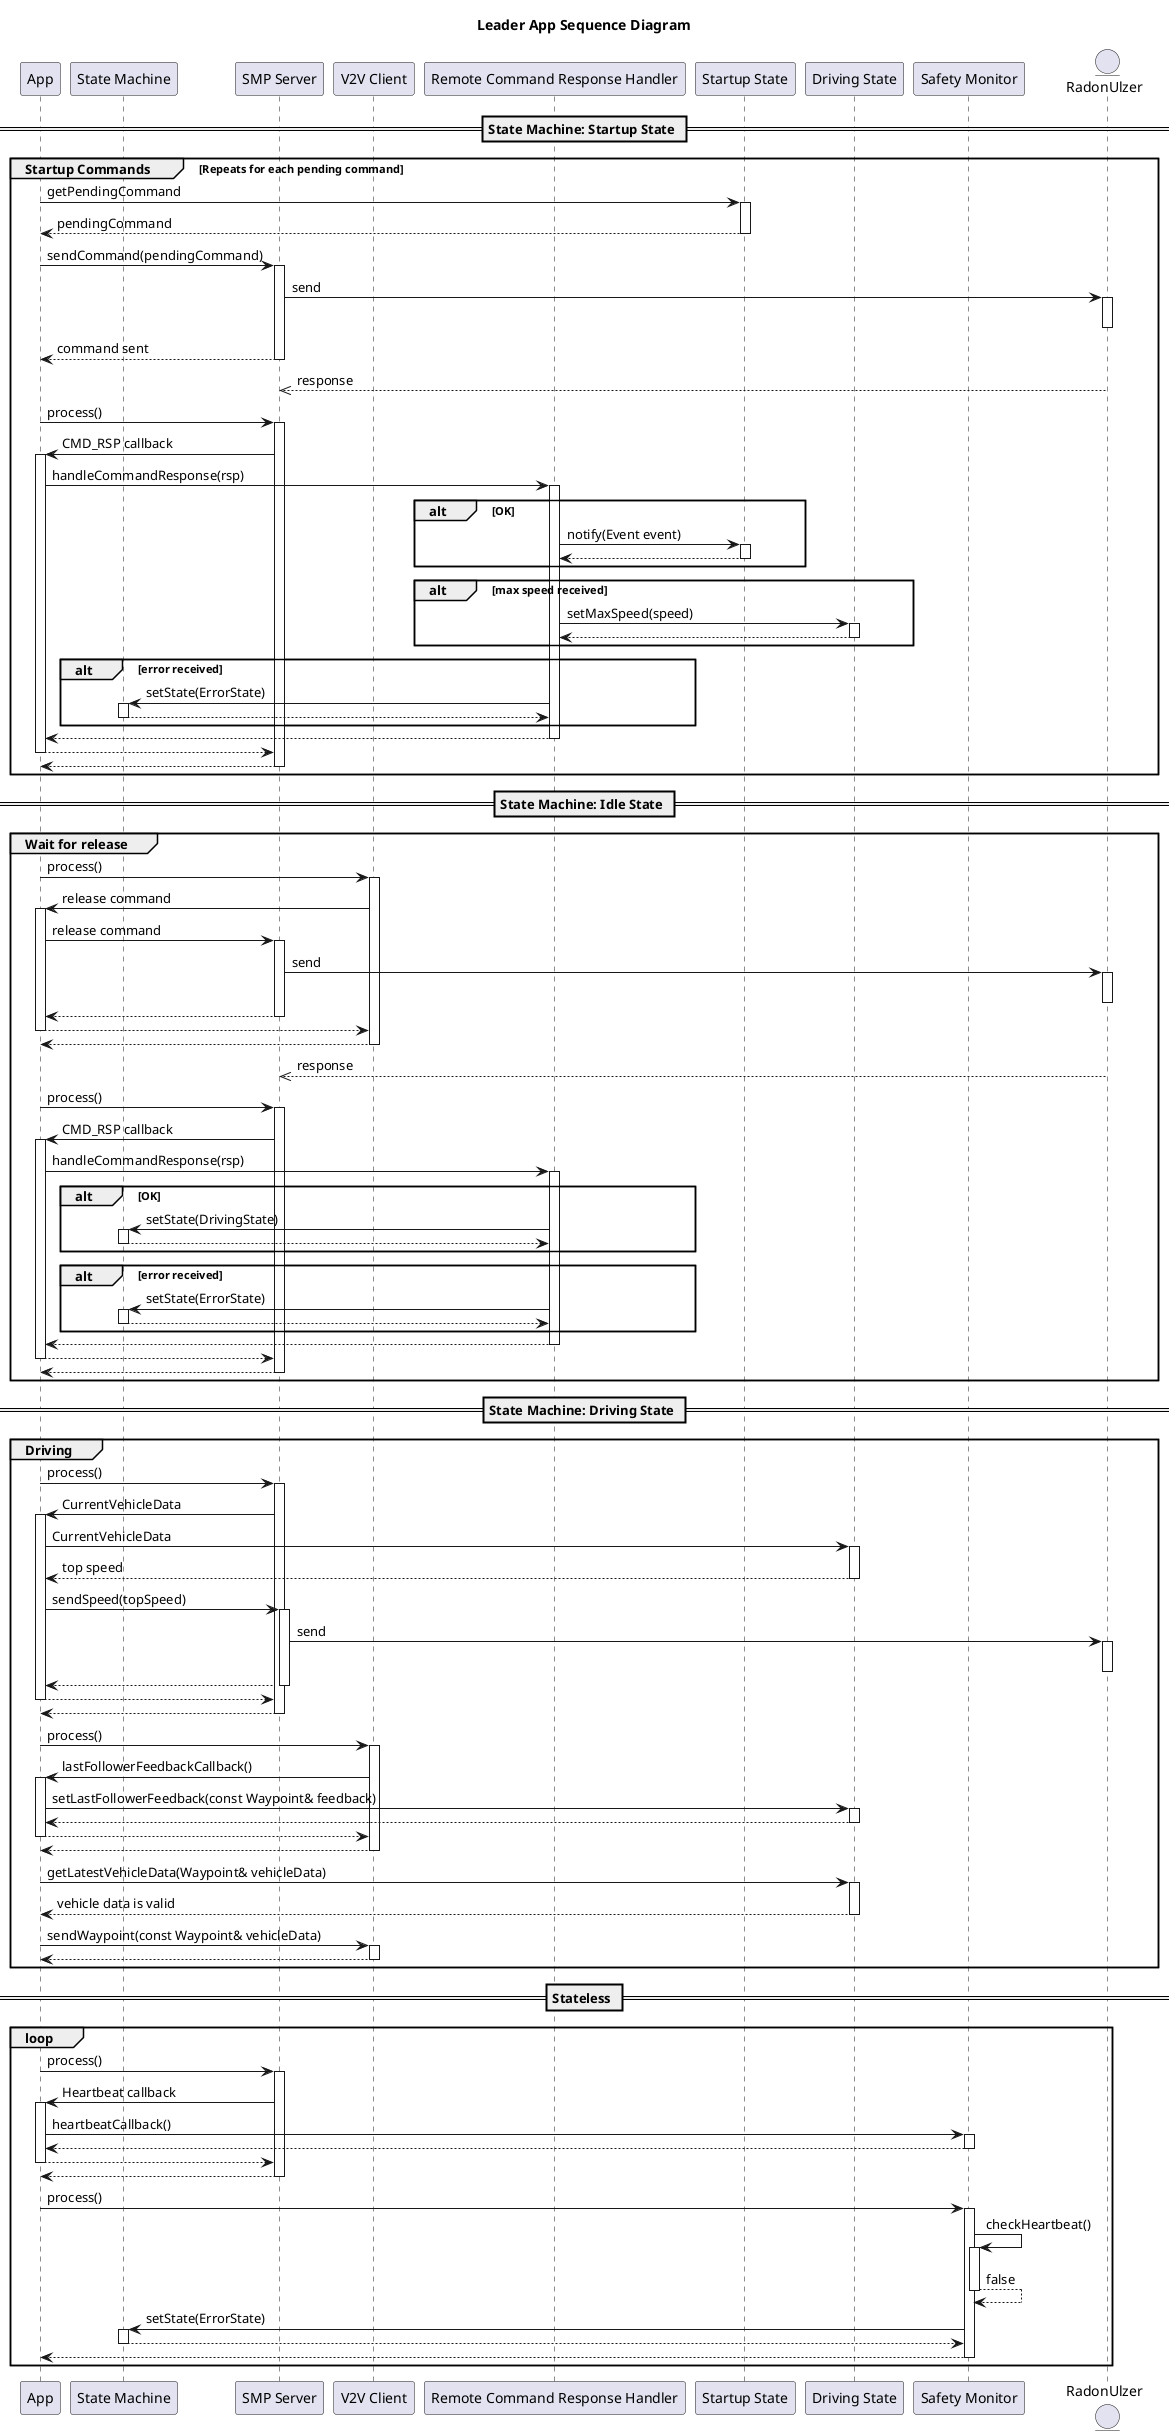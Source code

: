 @startuml LeaderAppSequenceDiagram

autoactivate on

Title Leader App Sequence Diagram

participant "App" as App
participant "State Machine" as SM
participant "SMP Server" as Smp
participant "V2V Client" as Mqtt
participant "Remote Command Response Handler" as RCRH
participant "Startup State" as StartupState
participant "Driving State" as DrivingState
participant "Safety Monitor" as SafetyMonitor

entity "RadonUlzer" as RU

== State Machine: Startup State ==

group Startup Commands [Repeats for each pending command]
    App -> StartupState : getPendingCommand
    return pendingCommand

    App -> Smp : sendCommand(pendingCommand)
        Smp -> RU : send
        deactivate
    return command sent

    RU -->> Smp : response

    App -> Smp : process()
        Smp -> App : CMD_RSP callback
            App -> RCRH : handleCommandResponse(rsp)
                alt OK
                    RCRH -> StartupState : notify(Event event)
                    return
                end
                alt max speed received
                    RCRH -> DrivingState : setMaxSpeed(speed)
                    return
                end
                alt error received
                    RCRH -> SM : setState(ErrorState)
                    return
                end
            return
        return
    return
end group

== State Machine: Idle State ==

group Wait for release
    App -> Mqtt : process()
        Mqtt -> App : release command
            App -> Smp : release command
                Smp -> RU : send
                deactivate
            return
        return
    return

    RU -->> Smp : response

    App -> Smp : process()
        Smp -> App : CMD_RSP callback
            App -> RCRH : handleCommandResponse(rsp)
                alt OK
                    RCRH -> SM : setState(DrivingState)
                    return
                end
                alt error received
                    RCRH -> SM : setState(ErrorState)
                    return
                end
            return
        return
    return
end group

== State Machine: Driving State ==
group Driving
    App -> Smp : process()
        Smp -> App : CurrentVehicleData
            App -> DrivingState : CurrentVehicleData
            return top speed
            App -> Smp : sendSpeed(topSpeed)
                Smp -> RU : send
                deactivate
            return
        return
    return

    App -> Mqtt : process()
        Mqtt -> App : lastFollowerFeedbackCallback()
            App -> DrivingState : setLastFollowerFeedback(const Waypoint& feedback)
            return 
        return
    return

    App -> DrivingState : getLatestVehicleData(Waypoint& vehicleData)
    return vehicle data is valid

    App -> Mqtt : sendWaypoint(const Waypoint& vehicleData)
    return

end group

== Stateless ==

loop 
    App -> Smp : process()
        Smp -> App : Heartbeat callback
            App -> SafetyMonitor : heartbeatCallback()
            return
        return
    return

    App -> SafetyMonitor : process()
        SafetyMonitor -> SafetyMonitor : checkHeartbeat()
        return false
        SafetyMonitor -> SM : setState(ErrorState)
        return
    return
end loop

@enduml